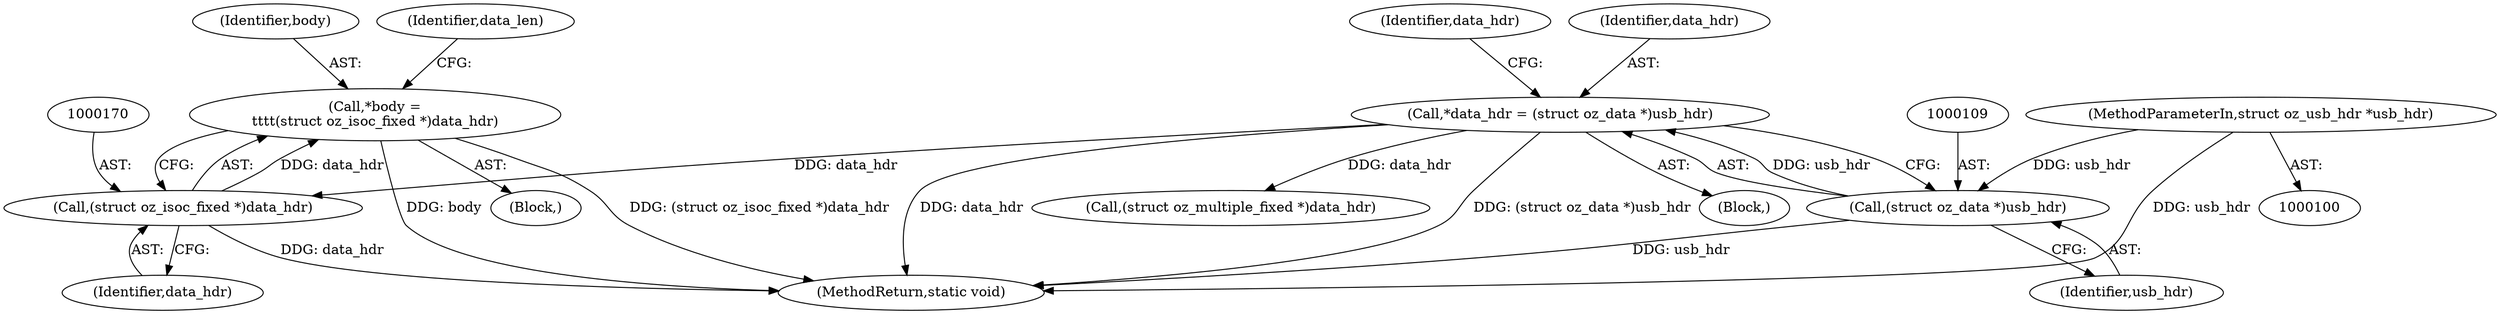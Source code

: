 digraph "0_linux_04bf464a5dfd9ade0dda918e44366c2c61fce80b@pointer" {
"1000167" [label="(Call,*body =\n\t\t\t\t(struct oz_isoc_fixed *)data_hdr)"];
"1000169" [label="(Call,(struct oz_isoc_fixed *)data_hdr)"];
"1000106" [label="(Call,*data_hdr = (struct oz_data *)usb_hdr)"];
"1000108" [label="(Call,(struct oz_data *)usb_hdr)"];
"1000102" [label="(MethodParameterIn,struct oz_usb_hdr *usb_hdr)"];
"1000169" [label="(Call,(struct oz_isoc_fixed *)data_hdr)"];
"1000227" [label="(MethodReturn,static void)"];
"1000108" [label="(Call,(struct oz_data *)usb_hdr)"];
"1000167" [label="(Call,*body =\n\t\t\t\t(struct oz_isoc_fixed *)data_hdr)"];
"1000121" [label="(Call,(struct oz_multiple_fixed *)data_hdr)"];
"1000165" [label="(Block,)"];
"1000104" [label="(Block,)"];
"1000110" [label="(Identifier,usb_hdr)"];
"1000171" [label="(Identifier,data_hdr)"];
"1000102" [label="(MethodParameterIn,struct oz_usb_hdr *usb_hdr)"];
"1000168" [label="(Identifier,body)"];
"1000113" [label="(Identifier,data_hdr)"];
"1000107" [label="(Identifier,data_hdr)"];
"1000106" [label="(Call,*data_hdr = (struct oz_data *)usb_hdr)"];
"1000174" [label="(Identifier,data_len)"];
"1000167" -> "1000165"  [label="AST: "];
"1000167" -> "1000169"  [label="CFG: "];
"1000168" -> "1000167"  [label="AST: "];
"1000169" -> "1000167"  [label="AST: "];
"1000174" -> "1000167"  [label="CFG: "];
"1000167" -> "1000227"  [label="DDG: body"];
"1000167" -> "1000227"  [label="DDG: (struct oz_isoc_fixed *)data_hdr"];
"1000169" -> "1000167"  [label="DDG: data_hdr"];
"1000169" -> "1000171"  [label="CFG: "];
"1000170" -> "1000169"  [label="AST: "];
"1000171" -> "1000169"  [label="AST: "];
"1000169" -> "1000227"  [label="DDG: data_hdr"];
"1000106" -> "1000169"  [label="DDG: data_hdr"];
"1000106" -> "1000104"  [label="AST: "];
"1000106" -> "1000108"  [label="CFG: "];
"1000107" -> "1000106"  [label="AST: "];
"1000108" -> "1000106"  [label="AST: "];
"1000113" -> "1000106"  [label="CFG: "];
"1000106" -> "1000227"  [label="DDG: (struct oz_data *)usb_hdr"];
"1000106" -> "1000227"  [label="DDG: data_hdr"];
"1000108" -> "1000106"  [label="DDG: usb_hdr"];
"1000106" -> "1000121"  [label="DDG: data_hdr"];
"1000108" -> "1000110"  [label="CFG: "];
"1000109" -> "1000108"  [label="AST: "];
"1000110" -> "1000108"  [label="AST: "];
"1000108" -> "1000227"  [label="DDG: usb_hdr"];
"1000102" -> "1000108"  [label="DDG: usb_hdr"];
"1000102" -> "1000100"  [label="AST: "];
"1000102" -> "1000227"  [label="DDG: usb_hdr"];
}
